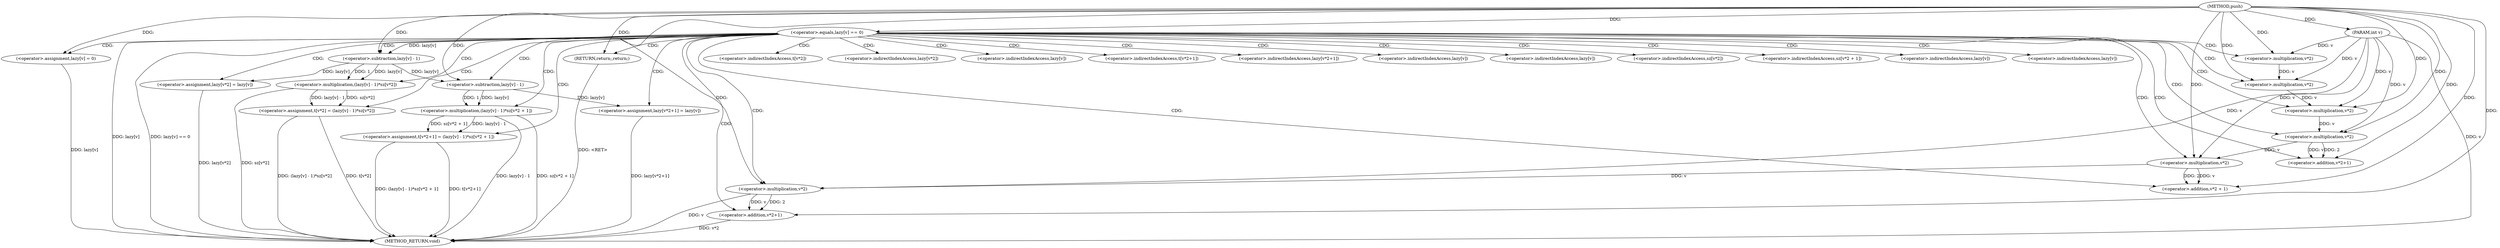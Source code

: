 digraph "push" {  
"1000250" [label = "(METHOD,push)" ]
"1000323" [label = "(METHOD_RETURN,void)" ]
"1000251" [label = "(PARAM,int v)" ]
"1000260" [label = "(<operator>.assignment,t[v*2] = (lazy[v] - 1)*sz[v*2])" ]
"1000277" [label = "(<operator>.assignment,lazy[v*2] = lazy[v])" ]
"1000286" [label = "(<operator>.assignment,t[v*2+1] = (lazy[v] - 1)*sz[v*2 + 1])" ]
"1000307" [label = "(<operator>.assignment,lazy[v*2+1] = lazy[v])" ]
"1000318" [label = "(<operator>.assignment,lazy[v] = 0)" ]
"1000254" [label = "(<operator>.equals,lazy[v] == 0)" ]
"1000259" [label = "(RETURN,return;,return;)" ]
"1000266" [label = "(<operator>.multiplication,(lazy[v] - 1)*sz[v*2])" ]
"1000294" [label = "(<operator>.multiplication,(lazy[v] - 1)*sz[v*2 + 1])" ]
"1000263" [label = "(<operator>.multiplication,v*2)" ]
"1000267" [label = "(<operator>.subtraction,lazy[v] - 1)" ]
"1000280" [label = "(<operator>.multiplication,v*2)" ]
"1000289" [label = "(<operator>.addition,v*2+1)" ]
"1000295" [label = "(<operator>.subtraction,lazy[v] - 1)" ]
"1000310" [label = "(<operator>.addition,v*2+1)" ]
"1000274" [label = "(<operator>.multiplication,v*2)" ]
"1000290" [label = "(<operator>.multiplication,v*2)" ]
"1000302" [label = "(<operator>.addition,v*2 + 1)" ]
"1000311" [label = "(<operator>.multiplication,v*2)" ]
"1000303" [label = "(<operator>.multiplication,v*2)" ]
"1000261" [label = "(<operator>.indirectIndexAccess,t[v*2])" ]
"1000278" [label = "(<operator>.indirectIndexAccess,lazy[v*2])" ]
"1000283" [label = "(<operator>.indirectIndexAccess,lazy[v])" ]
"1000287" [label = "(<operator>.indirectIndexAccess,t[v*2+1])" ]
"1000308" [label = "(<operator>.indirectIndexAccess,lazy[v*2+1])" ]
"1000315" [label = "(<operator>.indirectIndexAccess,lazy[v])" ]
"1000319" [label = "(<operator>.indirectIndexAccess,lazy[v])" ]
"1000272" [label = "(<operator>.indirectIndexAccess,sz[v*2])" ]
"1000300" [label = "(<operator>.indirectIndexAccess,sz[v*2 + 1])" ]
"1000268" [label = "(<operator>.indirectIndexAccess,lazy[v])" ]
"1000296" [label = "(<operator>.indirectIndexAccess,lazy[v])" ]
  "1000251" -> "1000323"  [ label = "DDG: v"] 
  "1000254" -> "1000323"  [ label = "DDG: lazy[v]"] 
  "1000254" -> "1000323"  [ label = "DDG: lazy[v] == 0"] 
  "1000260" -> "1000323"  [ label = "DDG: t[v*2]"] 
  "1000266" -> "1000323"  [ label = "DDG: sz[v*2]"] 
  "1000260" -> "1000323"  [ label = "DDG: (lazy[v] - 1)*sz[v*2]"] 
  "1000277" -> "1000323"  [ label = "DDG: lazy[v*2]"] 
  "1000286" -> "1000323"  [ label = "DDG: t[v*2+1]"] 
  "1000294" -> "1000323"  [ label = "DDG: lazy[v] - 1"] 
  "1000294" -> "1000323"  [ label = "DDG: sz[v*2 + 1]"] 
  "1000286" -> "1000323"  [ label = "DDG: (lazy[v] - 1)*sz[v*2 + 1]"] 
  "1000311" -> "1000323"  [ label = "DDG: v"] 
  "1000310" -> "1000323"  [ label = "DDG: v*2"] 
  "1000307" -> "1000323"  [ label = "DDG: lazy[v*2+1]"] 
  "1000318" -> "1000323"  [ label = "DDG: lazy[v]"] 
  "1000259" -> "1000323"  [ label = "DDG: <RET>"] 
  "1000250" -> "1000251"  [ label = "DDG: "] 
  "1000266" -> "1000260"  [ label = "DDG: lazy[v] - 1"] 
  "1000266" -> "1000260"  [ label = "DDG: sz[v*2]"] 
  "1000267" -> "1000277"  [ label = "DDG: lazy[v]"] 
  "1000294" -> "1000286"  [ label = "DDG: lazy[v] - 1"] 
  "1000294" -> "1000286"  [ label = "DDG: sz[v*2 + 1]"] 
  "1000295" -> "1000307"  [ label = "DDG: lazy[v]"] 
  "1000250" -> "1000318"  [ label = "DDG: "] 
  "1000250" -> "1000259"  [ label = "DDG: "] 
  "1000250" -> "1000254"  [ label = "DDG: "] 
  "1000267" -> "1000266"  [ label = "DDG: 1"] 
  "1000267" -> "1000266"  [ label = "DDG: lazy[v]"] 
  "1000295" -> "1000294"  [ label = "DDG: lazy[v]"] 
  "1000295" -> "1000294"  [ label = "DDG: 1"] 
  "1000251" -> "1000263"  [ label = "DDG: v"] 
  "1000250" -> "1000263"  [ label = "DDG: "] 
  "1000254" -> "1000267"  [ label = "DDG: lazy[v]"] 
  "1000250" -> "1000267"  [ label = "DDG: "] 
  "1000274" -> "1000280"  [ label = "DDG: v"] 
  "1000251" -> "1000280"  [ label = "DDG: v"] 
  "1000250" -> "1000280"  [ label = "DDG: "] 
  "1000290" -> "1000289"  [ label = "DDG: v"] 
  "1000290" -> "1000289"  [ label = "DDG: 2"] 
  "1000250" -> "1000289"  [ label = "DDG: "] 
  "1000267" -> "1000295"  [ label = "DDG: lazy[v]"] 
  "1000250" -> "1000295"  [ label = "DDG: "] 
  "1000311" -> "1000310"  [ label = "DDG: v"] 
  "1000311" -> "1000310"  [ label = "DDG: 2"] 
  "1000250" -> "1000310"  [ label = "DDG: "] 
  "1000263" -> "1000274"  [ label = "DDG: v"] 
  "1000251" -> "1000274"  [ label = "DDG: v"] 
  "1000250" -> "1000274"  [ label = "DDG: "] 
  "1000280" -> "1000290"  [ label = "DDG: v"] 
  "1000251" -> "1000290"  [ label = "DDG: v"] 
  "1000250" -> "1000290"  [ label = "DDG: "] 
  "1000303" -> "1000302"  [ label = "DDG: 2"] 
  "1000303" -> "1000302"  [ label = "DDG: v"] 
  "1000250" -> "1000302"  [ label = "DDG: "] 
  "1000303" -> "1000311"  [ label = "DDG: v"] 
  "1000251" -> "1000311"  [ label = "DDG: v"] 
  "1000250" -> "1000311"  [ label = "DDG: "] 
  "1000290" -> "1000303"  [ label = "DDG: v"] 
  "1000251" -> "1000303"  [ label = "DDG: v"] 
  "1000250" -> "1000303"  [ label = "DDG: "] 
  "1000254" -> "1000294"  [ label = "CDG: "] 
  "1000254" -> "1000303"  [ label = "CDG: "] 
  "1000254" -> "1000286"  [ label = "CDG: "] 
  "1000254" -> "1000315"  [ label = "CDG: "] 
  "1000254" -> "1000268"  [ label = "CDG: "] 
  "1000254" -> "1000307"  [ label = "CDG: "] 
  "1000254" -> "1000260"  [ label = "CDG: "] 
  "1000254" -> "1000310"  [ label = "CDG: "] 
  "1000254" -> "1000302"  [ label = "CDG: "] 
  "1000254" -> "1000263"  [ label = "CDG: "] 
  "1000254" -> "1000290"  [ label = "CDG: "] 
  "1000254" -> "1000274"  [ label = "CDG: "] 
  "1000254" -> "1000277"  [ label = "CDG: "] 
  "1000254" -> "1000259"  [ label = "CDG: "] 
  "1000254" -> "1000266"  [ label = "CDG: "] 
  "1000254" -> "1000283"  [ label = "CDG: "] 
  "1000254" -> "1000272"  [ label = "CDG: "] 
  "1000254" -> "1000319"  [ label = "CDG: "] 
  "1000254" -> "1000318"  [ label = "CDG: "] 
  "1000254" -> "1000296"  [ label = "CDG: "] 
  "1000254" -> "1000308"  [ label = "CDG: "] 
  "1000254" -> "1000261"  [ label = "CDG: "] 
  "1000254" -> "1000280"  [ label = "CDG: "] 
  "1000254" -> "1000289"  [ label = "CDG: "] 
  "1000254" -> "1000267"  [ label = "CDG: "] 
  "1000254" -> "1000300"  [ label = "CDG: "] 
  "1000254" -> "1000311"  [ label = "CDG: "] 
  "1000254" -> "1000278"  [ label = "CDG: "] 
  "1000254" -> "1000287"  [ label = "CDG: "] 
  "1000254" -> "1000295"  [ label = "CDG: "] 
}
